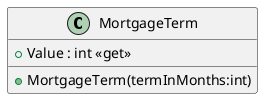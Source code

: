 @startuml
class MortgageTerm {
    + Value : int <<get>>
    + MortgageTerm(termInMonths:int)
}
@enduml
